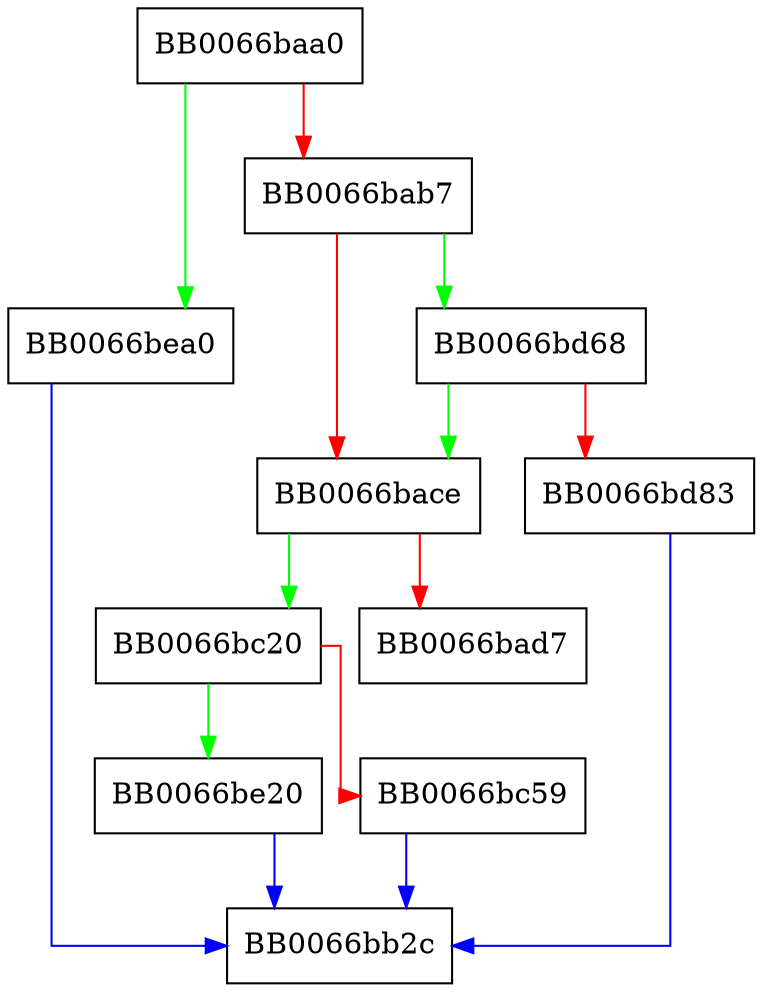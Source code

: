 digraph a2i_GENERAL_NAME {
  node [shape="box"];
  graph [splines=ortho];
  BB0066baa0 -> BB0066bea0 [color="green"];
  BB0066baa0 -> BB0066bab7 [color="red"];
  BB0066bab7 -> BB0066bd68 [color="green"];
  BB0066bab7 -> BB0066bace [color="red"];
  BB0066bace -> BB0066bc20 [color="green"];
  BB0066bace -> BB0066bad7 [color="red"];
  BB0066bc20 -> BB0066be20 [color="green"];
  BB0066bc20 -> BB0066bc59 [color="red"];
  BB0066bc59 -> BB0066bb2c [color="blue"];
  BB0066bd68 -> BB0066bace [color="green"];
  BB0066bd68 -> BB0066bd83 [color="red"];
  BB0066bd83 -> BB0066bb2c [color="blue"];
  BB0066be20 -> BB0066bb2c [color="blue"];
  BB0066bea0 -> BB0066bb2c [color="blue"];
}